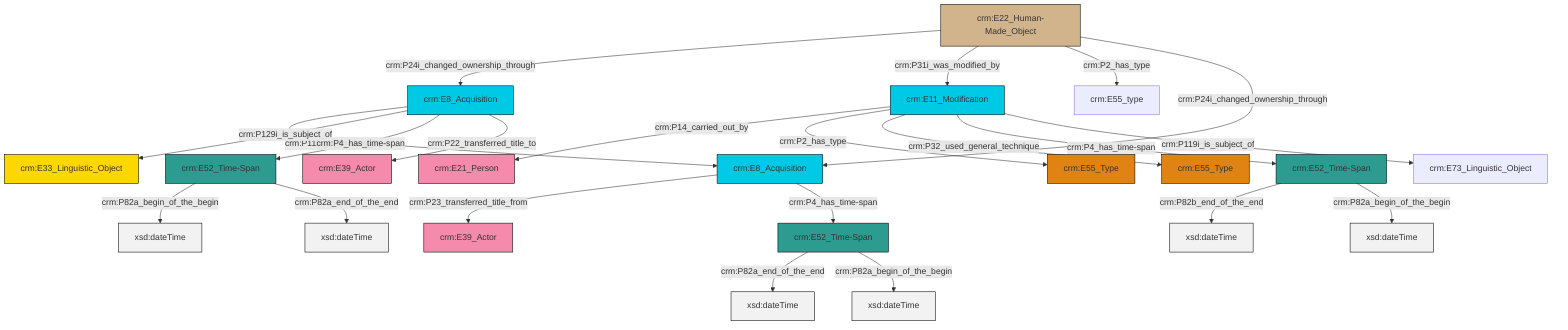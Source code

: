 graph TD
classDef Literal fill:#f2f2f2,stroke:#000000;
classDef CRM_Entity fill:#FFFFFF,stroke:#000000;
classDef Temporal_Entity fill:#00C9E6, stroke:#000000;
classDef Type fill:#E18312, stroke:#000000;
classDef Time-Span fill:#2C9C91, stroke:#000000;
classDef Appellation fill:#FFEB7F, stroke:#000000;
classDef Place fill:#008836, stroke:#000000;
classDef Persistent_Item fill:#B266B2, stroke:#000000;
classDef Conceptual_Object fill:#FFD700, stroke:#000000;
classDef Physical_Thing fill:#D2B48C, stroke:#000000;
classDef Actor fill:#f58aad, stroke:#000000;
classDef PC_Classes fill:#4ce600, stroke:#000000;
classDef Multi fill:#cccccc,stroke:#000000;

0["crm:E11_Modification"]:::Temporal_Entity -->|crm:P14_carried_out_by| 1["crm:E21_Person"]:::Actor
6["crm:E52_Time-Span"]:::Time-Span -->|crm:P82a_begin_of_the_begin| 7[xsd:dateTime]:::Literal
0["crm:E11_Modification"]:::Temporal_Entity -->|crm:P2_has_type| 8["crm:E55_Type"]:::Type
9["crm:E52_Time-Span"]:::Time-Span -->|crm:P82b_end_of_the_end| 10[xsd:dateTime]:::Literal
13["crm:E8_Acquisition"]:::Temporal_Entity -->|crm:P115i_is_finished_by| 14["crm:E8_Acquisition"]:::Temporal_Entity
0["crm:E11_Modification"]:::Temporal_Entity -->|crm:P32_used_general_technique| 15["crm:E55_Type"]:::Type
13["crm:E8_Acquisition"]:::Temporal_Entity -->|crm:P129i_is_subject_of| 19["crm:E33_Linguistic_Object"]:::Conceptual_Object
21["crm:E52_Time-Span"]:::Time-Span -->|crm:P82a_end_of_the_end| 22[xsd:dateTime]:::Literal
21["crm:E52_Time-Span"]:::Time-Span -->|crm:P82a_begin_of_the_begin| 24[xsd:dateTime]:::Literal
14["crm:E8_Acquisition"]:::Temporal_Entity -->|crm:P23_transferred_title_from| 17["crm:E39_Actor"]:::Actor
6["crm:E52_Time-Span"]:::Time-Span -->|crm:P82a_end_of_the_end| 26[xsd:dateTime]:::Literal
14["crm:E8_Acquisition"]:::Temporal_Entity -->|crm:P4_has_time-span| 21["crm:E52_Time-Span"]:::Time-Span
4["crm:E22_Human-Made_Object"]:::Physical_Thing -->|crm:P24i_changed_ownership_through| 13["crm:E8_Acquisition"]:::Temporal_Entity
9["crm:E52_Time-Span"]:::Time-Span -->|crm:P82a_begin_of_the_begin| 31[xsd:dateTime]:::Literal
13["crm:E8_Acquisition"]:::Temporal_Entity -->|crm:P4_has_time-span| 6["crm:E52_Time-Span"]:::Time-Span
4["crm:E22_Human-Made_Object"]:::Physical_Thing -->|crm:P31i_was_modified_by| 0["crm:E11_Modification"]:::Temporal_Entity
4["crm:E22_Human-Made_Object"]:::Physical_Thing -->|crm:P2_has_type| 2["crm:E55_type"]:::Default
4["crm:E22_Human-Made_Object"]:::Physical_Thing -->|crm:P24i_changed_ownership_through| 14["crm:E8_Acquisition"]:::Temporal_Entity
0["crm:E11_Modification"]:::Temporal_Entity -->|crm:P4_has_time-span| 9["crm:E52_Time-Span"]:::Time-Span
13["crm:E8_Acquisition"]:::Temporal_Entity -->|crm:P22_transferred_title_to| 11["crm:E39_Actor"]:::Actor
0["crm:E11_Modification"]:::Temporal_Entity -->|crm:P119i_is_subject_of| 29["crm:E73_Linguistic_Object"]:::Default